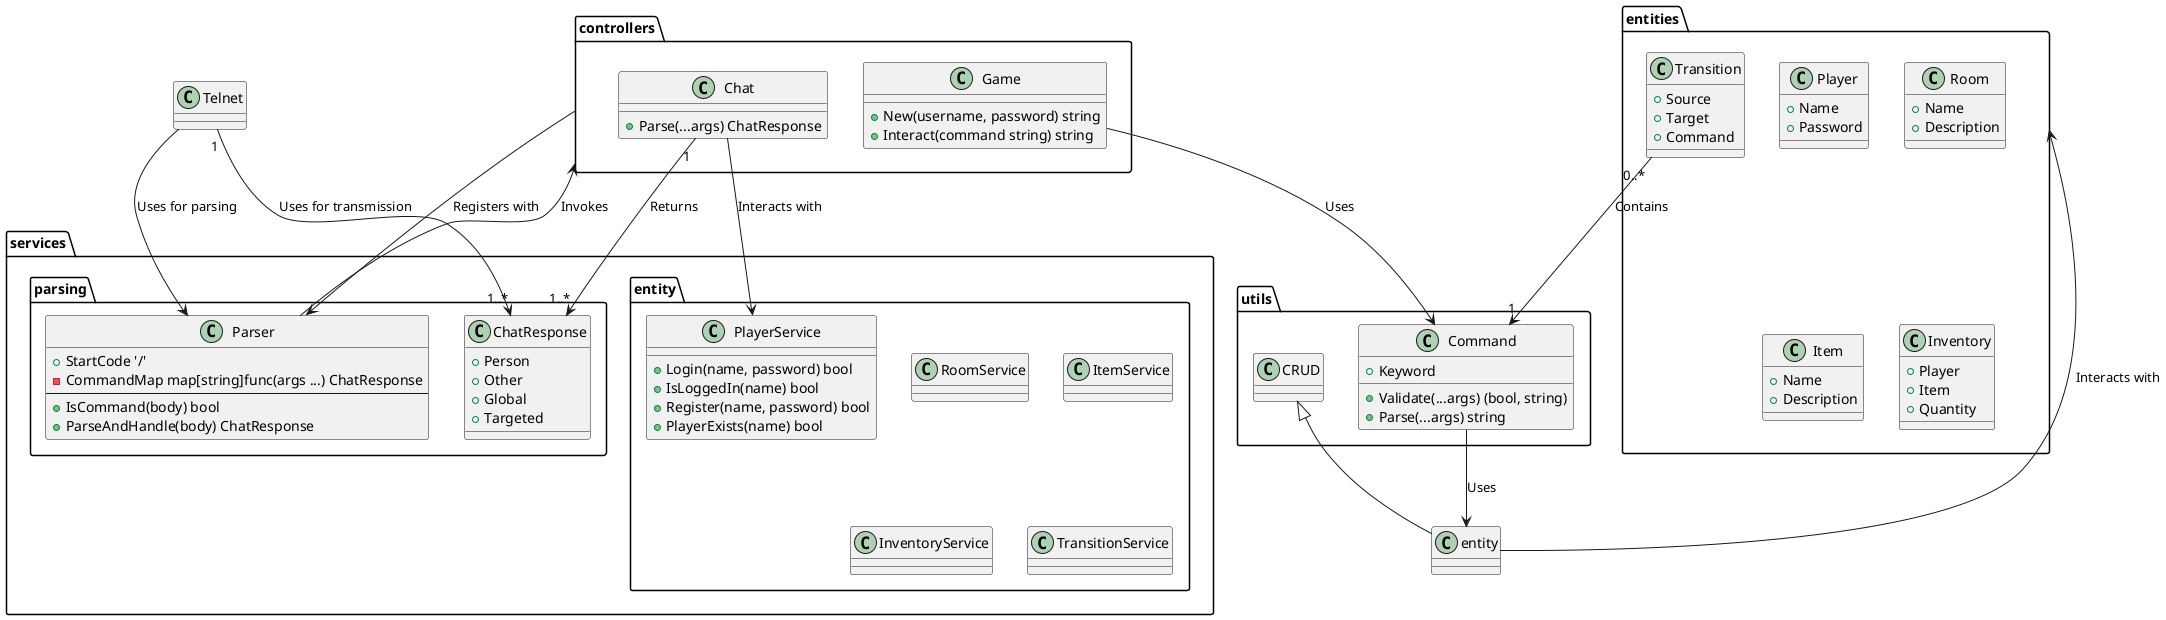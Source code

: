 @startuml
class controllers.Game {
    + New(username, password) string
    + Interact(command string) string
}

class controllers.Chat {
    + Parse(...args) ChatResponse
}

controllers.Game --> utils.Command : "Uses"

class utils.Command {
    + Keyword
    + Validate(...args) (bool, string)
    + Parse(...args) string
}

package services {
    package parsing {
        class ChatResponse {
            + Person
            + Other 
            + Global 
            + Targeted
        }
    }
}

Telnet "1" --> "1..*" ChatResponse : "Uses for transmission"
controllers.Chat "1" --> "1..*" ChatResponse : "Returns"

utils.Command --> entity : "Uses"

package services {
    package parsing {
        class Parser {
            + StartCode '/'
            - CommandMap map[string]func(args ...) ChatResponse
            ---
            + IsCommand(body) bool
            + ParseAndHandle(body) ChatResponse
        }
    }

    package entity {
        class PlayerService {
            + Login(name, password) bool
            + IsLoggedIn(name) bool
            + Register(name, password) bool
            + PlayerExists(name) bool
        }

        class RoomService
        class ItemService
        class InventoryService
        class TransitionService
    }
}

Telnet --> Parser : "Uses for parsing"
controllers --> Parser : "Registers with"
Parser --> controllers : "Invokes"
controllers.Chat --> PlayerService : "Interacts with"


utils.CRUD <|-- entity
entity --> entities : "Interacts with"

package entities {
    class Player {
        + Name
        + Password
    }

    class Room {
        + Name
        + Description
    }

    class Item {
        + Name
        + Description
    }

    class Transition {
        + Source
        + Target 
        + Command
    }

    class Inventory {
        + Player 
        + Item 
        + Quantity
    }
}

entities.Transition "0..*" --> "1" utils.Command : "Contains"
@enduml